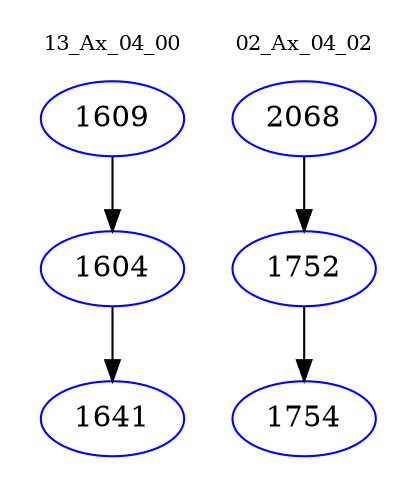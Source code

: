 digraph{
subgraph cluster_0 {
color = white
label = "13_Ax_04_00";
fontsize=10;
T0_1609 [label="1609", color="blue"]
T0_1609 -> T0_1604 [color="black"]
T0_1604 [label="1604", color="blue"]
T0_1604 -> T0_1641 [color="black"]
T0_1641 [label="1641", color="blue"]
}
subgraph cluster_1 {
color = white
label = "02_Ax_04_02";
fontsize=10;
T1_2068 [label="2068", color="blue"]
T1_2068 -> T1_1752 [color="black"]
T1_1752 [label="1752", color="blue"]
T1_1752 -> T1_1754 [color="black"]
T1_1754 [label="1754", color="blue"]
}
}
